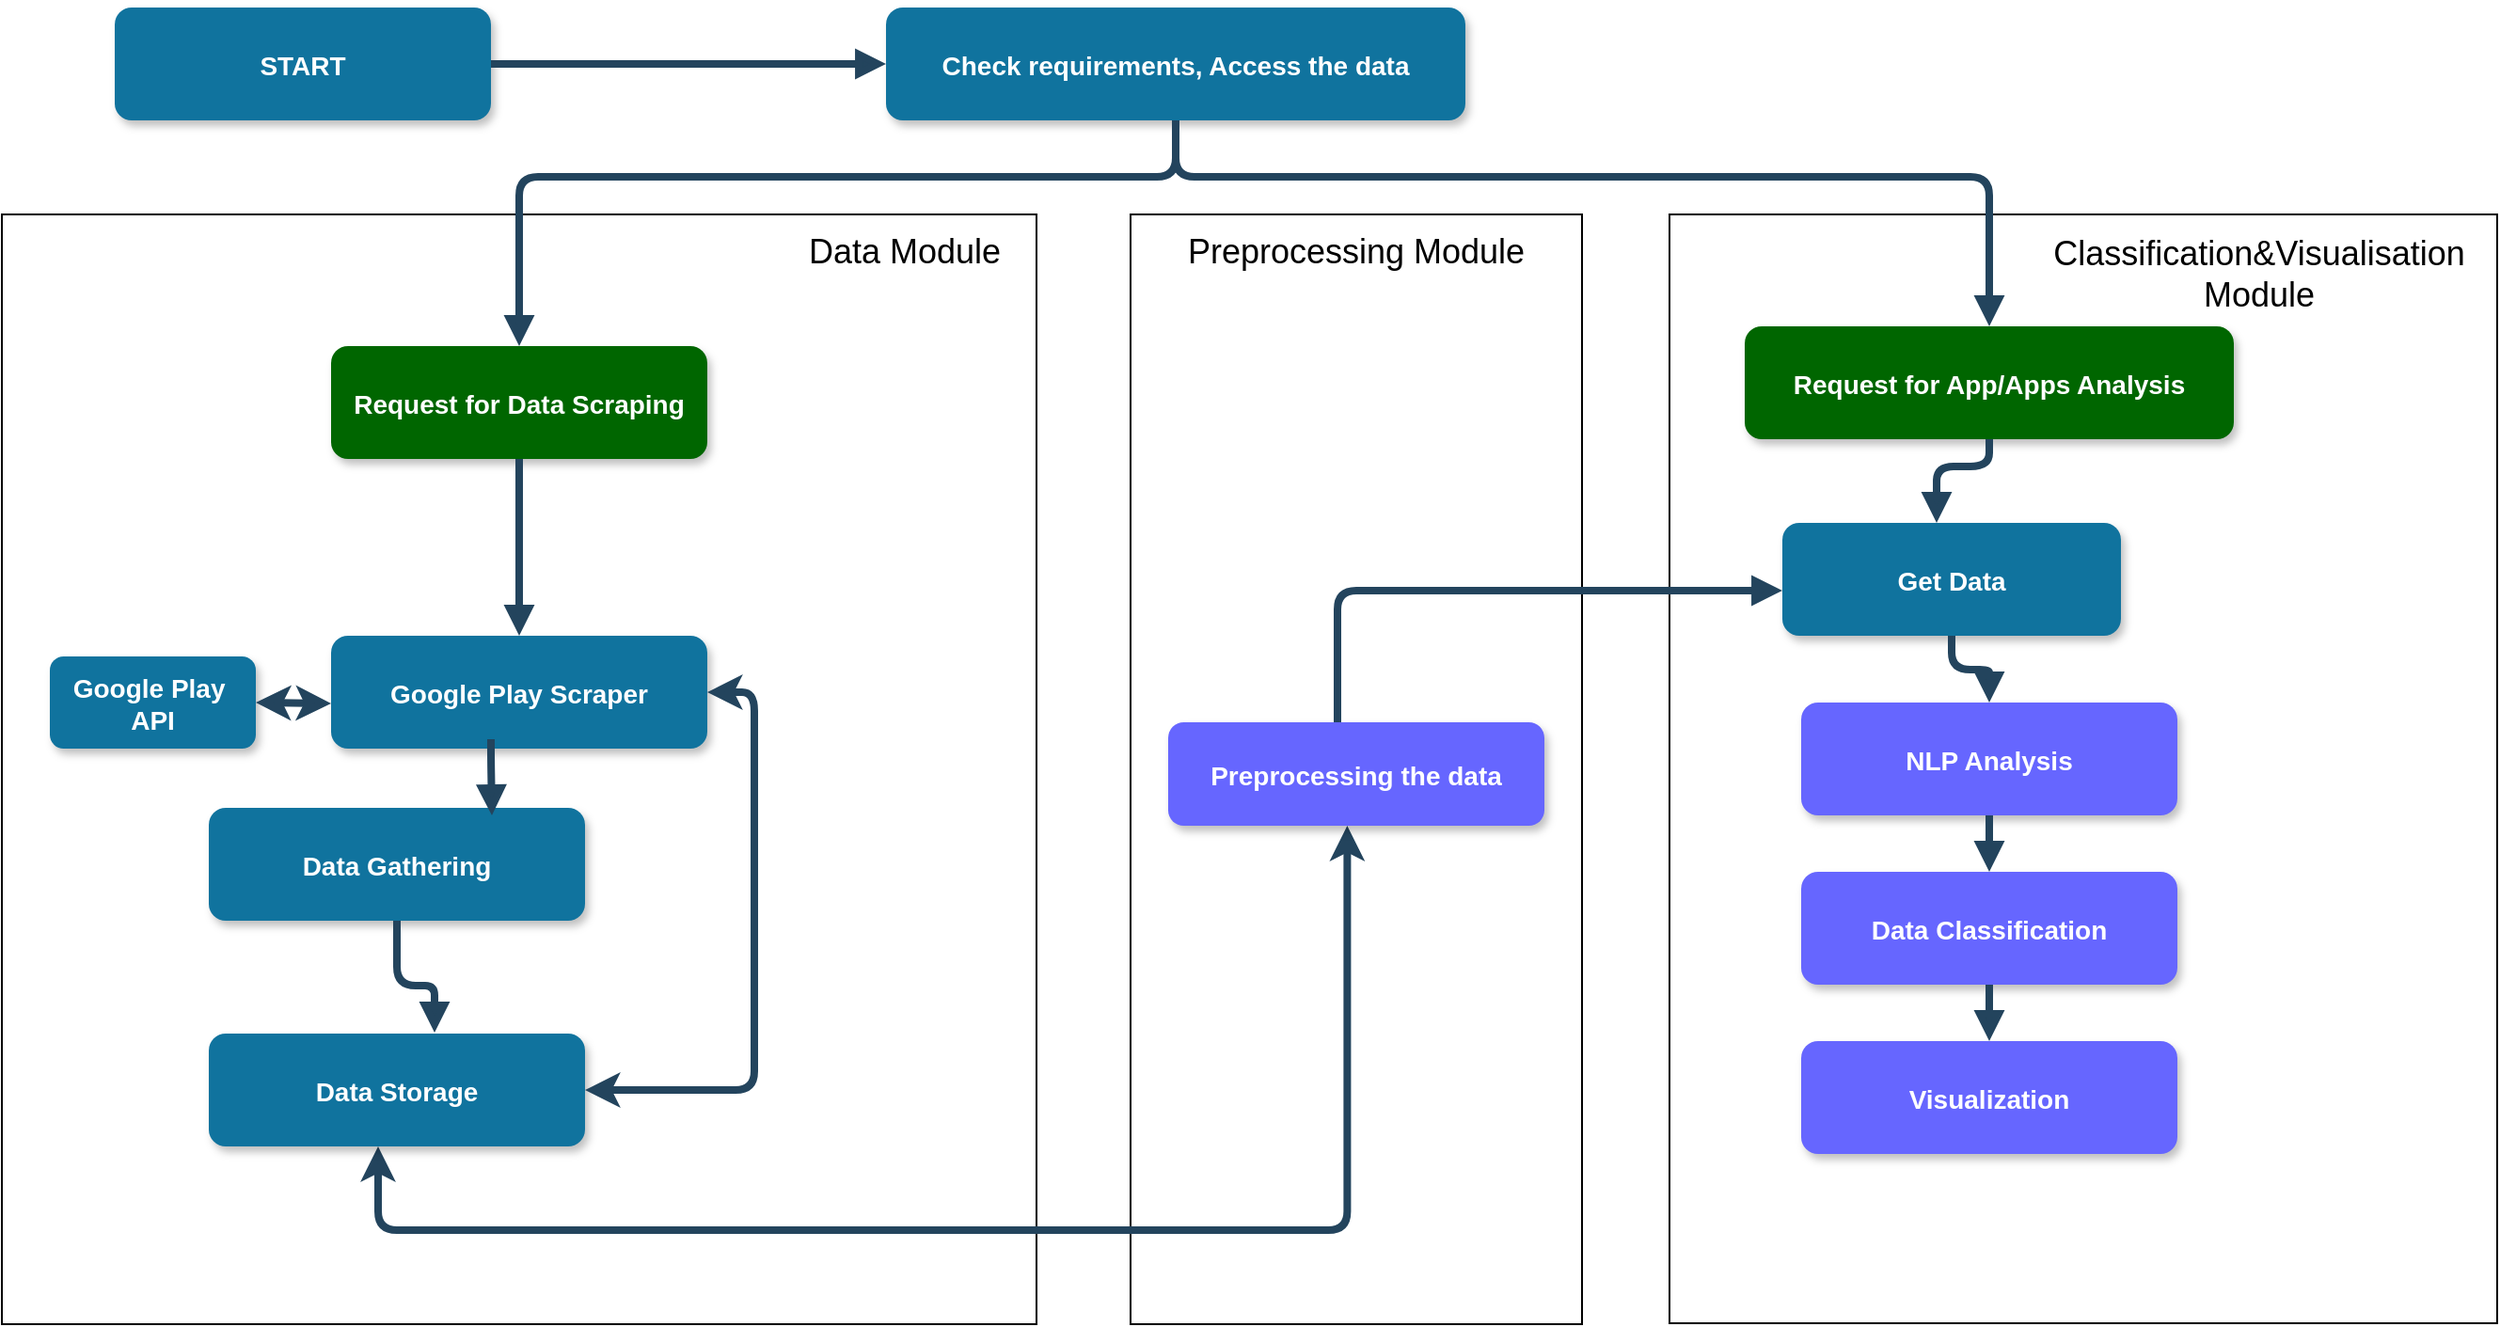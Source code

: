 <mxfile version="24.8.4">
  <diagram name="Page-1" id="97916047-d0de-89f5-080d-49f4d83e522f">
    <mxGraphModel dx="3158.5" dy="761" grid="1" gridSize="10" guides="1" tooltips="1" connect="1" arrows="1" fold="1" page="1" pageScale="1.5" pageWidth="1169" pageHeight="827" background="none" math="0" shadow="0">
      <root>
        <mxCell id="0" />
        <mxCell id="1" parent="0" />
        <mxCell id="wYoVtWXYN8VsOcOLvKbg-88" value="" style="rounded=0;whiteSpace=wrap;html=1;" parent="1" vertex="1">
          <mxGeometry x="590" y="470" width="240" height="590" as="geometry" />
        </mxCell>
        <mxCell id="wYoVtWXYN8VsOcOLvKbg-83" value="" style="rounded=0;whiteSpace=wrap;html=1;" parent="1" vertex="1">
          <mxGeometry x="876.5" y="470" width="440" height="589.5" as="geometry" />
        </mxCell>
        <mxCell id="wYoVtWXYN8VsOcOLvKbg-70" value="" style="rounded=0;whiteSpace=wrap;html=1;" parent="1" vertex="1">
          <mxGeometry x="-10" y="470" width="550" height="590" as="geometry" />
        </mxCell>
        <mxCell id="2" value="START" style="rounded=1;fillColor=#10739E;strokeColor=none;shadow=1;gradientColor=none;fontStyle=1;fontColor=#FFFFFF;fontSize=14;" parent="1" vertex="1">
          <mxGeometry x="50" y="360" width="200" height="60" as="geometry" />
        </mxCell>
        <mxCell id="3" value="Check requirements, Access the data" style="rounded=1;fillColor=#10739E;strokeColor=none;shadow=1;gradientColor=none;fontStyle=1;fontColor=#FFFFFF;fontSize=14;" parent="1" vertex="1">
          <mxGeometry x="460" y="360" width="308" height="60" as="geometry" />
        </mxCell>
        <mxCell id="5" value="Request for Data Scraping" style="rounded=1;fillColor=#006600;strokeColor=none;shadow=1;gradientColor=none;fontStyle=1;fontColor=#FFFFFF;fontSize=14;" parent="1" vertex="1">
          <mxGeometry x="165" y="540" width="200" height="60" as="geometry" />
        </mxCell>
        <mxCell id="6" value="Request for App/Apps Analysis" style="rounded=1;fillColor=#006600;strokeColor=none;shadow=1;gradientColor=none;fontStyle=1;fontColor=#FFFFFF;fontSize=14;" parent="1" vertex="1">
          <mxGeometry x="916.5" y="529.5" width="260" height="60" as="geometry" />
        </mxCell>
        <mxCell id="8" value="Google Play Scraper" style="rounded=1;fillColor=#10739E;strokeColor=none;shadow=1;gradientColor=none;fontStyle=1;fontColor=#FFFFFF;fontSize=14;" parent="1" vertex="1">
          <mxGeometry x="165" y="694" width="200" height="60" as="geometry" />
        </mxCell>
        <mxCell id="9" value="Data Gathering" style="rounded=1;fillColor=#10739E;strokeColor=none;shadow=1;gradientColor=none;fontStyle=1;fontColor=#FFFFFF;fontSize=14;" parent="1" vertex="1">
          <mxGeometry x="100" y="785.5" width="200" height="60" as="geometry" />
        </mxCell>
        <mxCell id="13" value="Get Data" style="rounded=1;fillColor=#10739E;strokeColor=none;shadow=1;gradientColor=none;fontStyle=1;fontColor=#FFFFFF;fontSize=14;" parent="1" vertex="1">
          <mxGeometry x="936.5" y="634" width="180" height="60" as="geometry" />
        </mxCell>
        <mxCell id="14" value="NLP Analysis" style="rounded=1;fillColor=#6666FF;strokeColor=none;shadow=1;gradientColor=none;fontStyle=1;fontColor=#FFFFFF;fontSize=14;" parent="1" vertex="1">
          <mxGeometry x="946.5" y="729.5" width="200" height="60" as="geometry" />
        </mxCell>
        <mxCell id="15" value="Data Classification" style="rounded=1;fillColor=#6666FF;strokeColor=none;shadow=1;gradientColor=none;fontStyle=1;fontColor=#FFFFFF;fontSize=14;" parent="1" vertex="1">
          <mxGeometry x="946.5" y="819.5" width="200" height="60" as="geometry" />
        </mxCell>
        <mxCell id="16" value="Visualization" style="rounded=1;fillColor=#6666FF;strokeColor=none;shadow=1;gradientColor=none;fontStyle=1;fontColor=#FFFFFF;fontSize=14;" parent="1" vertex="1">
          <mxGeometry x="946.5" y="909.5" width="200" height="60" as="geometry" />
        </mxCell>
        <mxCell id="29" value="" style="edgeStyle=elbowEdgeStyle;elbow=vertical;strokeWidth=4;endArrow=block;endFill=1;fontStyle=1;strokeColor=#23445D;" parent="1" source="2" target="3" edge="1">
          <mxGeometry x="22" y="165.5" width="100" height="100" as="geometry">
            <mxPoint x="22" y="265.5" as="sourcePoint" />
            <mxPoint x="122" y="165.5" as="targetPoint" />
          </mxGeometry>
        </mxCell>
        <mxCell id="30" value="" style="edgeStyle=elbowEdgeStyle;elbow=vertical;strokeWidth=4;endArrow=block;endFill=1;fontStyle=1;strokeColor=#23445D;exitX=0.5;exitY=1;exitDx=0;exitDy=0;" parent="1" source="3" target="5" edge="1">
          <mxGeometry x="22" y="165.5" width="100" height="100" as="geometry">
            <mxPoint x="22" y="265.5" as="sourcePoint" />
            <mxPoint x="122" y="165.5" as="targetPoint" />
            <Array as="points">
              <mxPoint x="500" y="450" />
              <mxPoint x="610" y="510" />
            </Array>
          </mxGeometry>
        </mxCell>
        <mxCell id="32" value="" style="edgeStyle=elbowEdgeStyle;elbow=vertical;strokeWidth=4;endArrow=block;endFill=1;fontStyle=1;strokeColor=#23445D;" parent="1" source="3" target="6" edge="1">
          <mxGeometry x="22" y="165.5" width="100" height="100" as="geometry">
            <mxPoint x="22" y="265.5" as="sourcePoint" />
            <mxPoint x="122" y="165.5" as="targetPoint" />
            <Array as="points">
              <mxPoint x="800" y="450" />
              <mxPoint x="910" y="420" />
            </Array>
          </mxGeometry>
        </mxCell>
        <mxCell id="39" value="" style="edgeStyle=elbowEdgeStyle;elbow=vertical;strokeWidth=4;endArrow=block;endFill=1;fontStyle=1;strokeColor=#23445D;" parent="1" source="9" edge="1">
          <mxGeometry x="62" y="175.5" width="100" height="100" as="geometry">
            <mxPoint x="40" y="380" as="sourcePoint" />
            <mxPoint x="220" y="905" as="targetPoint" />
            <Array as="points">
              <mxPoint x="200" y="880" />
            </Array>
          </mxGeometry>
        </mxCell>
        <mxCell id="40" value="" style="edgeStyle=elbowEdgeStyle;elbow=vertical;strokeWidth=4;endArrow=classic;startArrow=classic;endFill=1;fontStyle=1;strokeColor=#23445D;entryX=0.822;entryY=1.03;entryDx=0;entryDy=0;exitX=0.5;exitY=1;exitDx=0;exitDy=0;entryPerimeter=0;" parent="1" edge="1">
          <mxGeometry x="62" y="185.5" width="100" height="100" as="geometry">
            <mxPoint x="190" y="965.5" as="sourcePoint" />
            <mxPoint x="705.2" y="795.0" as="targetPoint" />
            <Array as="points">
              <mxPoint x="430.8" y="1010" />
            </Array>
          </mxGeometry>
        </mxCell>
        <mxCell id="42" value="" style="edgeStyle=elbowEdgeStyle;elbow=vertical;strokeWidth=4;endArrow=block;endFill=1;fontStyle=1;strokeColor=#23445D;" parent="1" source="13" target="14" edge="1">
          <mxGeometry x="62" y="165.5" width="100" height="100" as="geometry">
            <mxPoint x="456.5" y="289.5" as="sourcePoint" />
            <mxPoint x="556.5" y="189.5" as="targetPoint" />
          </mxGeometry>
        </mxCell>
        <mxCell id="43" value="" style="edgeStyle=elbowEdgeStyle;elbow=vertical;strokeWidth=4;endArrow=block;endFill=1;fontStyle=1;strokeColor=#23445D;" parent="1" source="14" target="15" edge="1">
          <mxGeometry x="62" y="175.5" width="100" height="100" as="geometry">
            <mxPoint x="456.5" y="299.5" as="sourcePoint" />
            <mxPoint x="556.5" y="199.5" as="targetPoint" />
          </mxGeometry>
        </mxCell>
        <mxCell id="44" value="" style="edgeStyle=elbowEdgeStyle;elbow=vertical;strokeWidth=4;endArrow=block;endFill=1;fontStyle=1;strokeColor=#23445D;" parent="1" source="15" target="16" edge="1">
          <mxGeometry x="62" y="185.5" width="100" height="100" as="geometry">
            <mxPoint x="456.5" y="309.5" as="sourcePoint" />
            <mxPoint x="556.5" y="209.5" as="targetPoint" />
          </mxGeometry>
        </mxCell>
        <mxCell id="54" value="" style="edgeStyle=elbowEdgeStyle;elbow=vertical;strokeWidth=4;endArrow=block;endFill=1;fontStyle=1;strokeColor=#23445D;exitX=0.5;exitY=1;exitDx=0;exitDy=0;" parent="1" source="6" target="13" edge="1">
          <mxGeometry x="22" y="165.5" width="100" height="100" as="geometry">
            <mxPoint x="68.5" y="279.5" as="sourcePoint" />
            <mxPoint x="168.5" y="179.5" as="targetPoint" />
            <Array as="points">
              <mxPoint x="1018.5" y="604" />
            </Array>
          </mxGeometry>
        </mxCell>
        <mxCell id="wYoVtWXYN8VsOcOLvKbg-65" value="" style="edgeStyle=elbowEdgeStyle;elbow=vertical;strokeWidth=4;endArrow=block;endFill=1;fontStyle=1;strokeColor=#23445D;exitX=1;exitY=0.5;exitDx=0;exitDy=0;" parent="1" source="wYoVtWXYN8VsOcOLvKbg-62" target="wYoVtWXYN8VsOcOLvKbg-88" edge="1">
          <mxGeometry x="62" y="185.5" width="100" height="100" as="geometry">
            <mxPoint x="440.0" y="930" as="sourcePoint" />
            <mxPoint x="730" y="710" as="targetPoint" />
            <Array as="points" />
          </mxGeometry>
        </mxCell>
        <mxCell id="wYoVtWXYN8VsOcOLvKbg-71" value="&lt;font style=&quot;font-size: 18px;&quot;&gt;Data Module&lt;/font&gt;" style="text;html=1;align=center;verticalAlign=middle;whiteSpace=wrap;rounded=0;" parent="1" vertex="1">
          <mxGeometry x="380" y="475" width="180" height="30" as="geometry" />
        </mxCell>
        <mxCell id="wYoVtWXYN8VsOcOLvKbg-76" value="" style="edgeStyle=elbowEdgeStyle;elbow=vertical;strokeWidth=4;endArrow=block;endFill=1;fontStyle=1;strokeColor=#23445D;" parent="1" edge="1">
          <mxGeometry x="62" y="175.5" width="100" height="100" as="geometry">
            <mxPoint x="250" y="749" as="sourcePoint" />
            <mxPoint x="250.5" y="789.5" as="targetPoint" />
            <Array as="points">
              <mxPoint x="230.5" y="759.5" />
            </Array>
          </mxGeometry>
        </mxCell>
        <mxCell id="wYoVtWXYN8VsOcOLvKbg-78" value="" style="edgeStyle=elbowEdgeStyle;elbow=vertical;strokeWidth=4;endArrow=block;endFill=1;fontStyle=1;strokeColor=#23445D;exitX=0.5;exitY=1;exitDx=0;exitDy=0;" parent="1" source="5" target="8" edge="1">
          <mxGeometry x="62" y="175.5" width="100" height="100" as="geometry">
            <mxPoint x="369.5" y="715.5" as="sourcePoint" />
            <mxPoint x="370" y="680" as="targetPoint" />
            <Array as="points" />
          </mxGeometry>
        </mxCell>
        <mxCell id="10" value="Data Storage" style="rounded=1;fillColor=#10739E;strokeColor=none;shadow=1;gradientColor=none;fontStyle=1;fontColor=#FFFFFF;fontSize=14;" parent="1" vertex="1">
          <mxGeometry x="100" y="905.5" width="200" height="60" as="geometry" />
        </mxCell>
        <mxCell id="wYoVtWXYN8VsOcOLvKbg-84" value="&lt;font size=&quot;4&quot;&gt;Classification&amp;amp;Visualisation Module&lt;/font&gt;" style="text;html=1;align=center;verticalAlign=middle;whiteSpace=wrap;rounded=0;" parent="1" vertex="1">
          <mxGeometry x="1090" y="475" width="200" height="54.5" as="geometry" />
        </mxCell>
        <mxCell id="wYoVtWXYN8VsOcOLvKbg-89" value="&lt;font size=&quot;4&quot;&gt;Preprocessing Module&lt;/font&gt;" style="text;html=1;align=center;verticalAlign=middle;whiteSpace=wrap;rounded=0;" parent="1" vertex="1">
          <mxGeometry x="610" y="462.75" width="200" height="54.5" as="geometry" />
        </mxCell>
        <mxCell id="wYoVtWXYN8VsOcOLvKbg-62" value="Preprocessing the data" style="rounded=1;fillColor=#6666FF;strokeColor=none;shadow=1;gradientColor=none;fontStyle=1;fontColor=#FFFFFF;fontSize=14;" parent="1" vertex="1">
          <mxGeometry x="610" y="740" width="200" height="55" as="geometry" />
        </mxCell>
        <mxCell id="wYoVtWXYN8VsOcOLvKbg-107" style="edgeStyle=elbowEdgeStyle;elbow=vertical;strokeWidth=4;endArrow=block;endFill=1;fontStyle=1;strokeColor=#23445D;exitX=0.5;exitY=0;exitDx=0;exitDy=0;" parent="1" target="13" edge="1">
          <mxGeometry relative="1" as="geometry">
            <mxPoint x="700" y="740" as="sourcePoint" />
            <mxPoint x="866.5" y="670" as="targetPoint" />
            <Array as="points">
              <mxPoint x="810" y="670" />
            </Array>
          </mxGeometry>
        </mxCell>
        <mxCell id="zgTLJSHtycJTFeUl3KYn-54" value="Google Play &#xa;API" style="rounded=1;fillColor=#10739E;strokeColor=none;shadow=1;gradientColor=none;fontStyle=1;fontColor=#FFFFFF;fontSize=14;" parent="1" vertex="1">
          <mxGeometry x="15.5" y="705" width="109.5" height="49" as="geometry" />
        </mxCell>
        <mxCell id="zgTLJSHtycJTFeUl3KYn-56" value="" style="edgeStyle=elbowEdgeStyle;elbow=vertical;strokeWidth=4;endArrow=classic;startArrow=classic;endFill=1;fontStyle=1;strokeColor=#23445D;" parent="1" edge="1">
          <mxGeometry width="50" height="50" relative="1" as="geometry">
            <mxPoint x="165" y="730" as="sourcePoint" />
            <mxPoint x="125" y="729.5" as="targetPoint" />
            <Array as="points">
              <mxPoint x="225" y="729.5" />
            </Array>
          </mxGeometry>
        </mxCell>
        <mxCell id="zgTLJSHtycJTFeUl3KYn-60" style="edgeStyle=elbowEdgeStyle;elbow=vertical;strokeWidth=4;endArrow=classic;startArrow=classic;endFill=1;fontStyle=1;strokeColor=#23445D;entryX=1;entryY=0.5;entryDx=0;entryDy=0;exitX=1;exitY=0.5;exitDx=0;exitDy=0;" parent="1" source="8" target="10" edge="1">
          <mxGeometry relative="1" as="geometry">
            <mxPoint x="720" y="674" as="sourcePoint" />
            <mxPoint x="720" y="750" as="targetPoint" />
            <Array as="points">
              <mxPoint x="390" y="830" />
            </Array>
          </mxGeometry>
        </mxCell>
      </root>
    </mxGraphModel>
  </diagram>
</mxfile>
